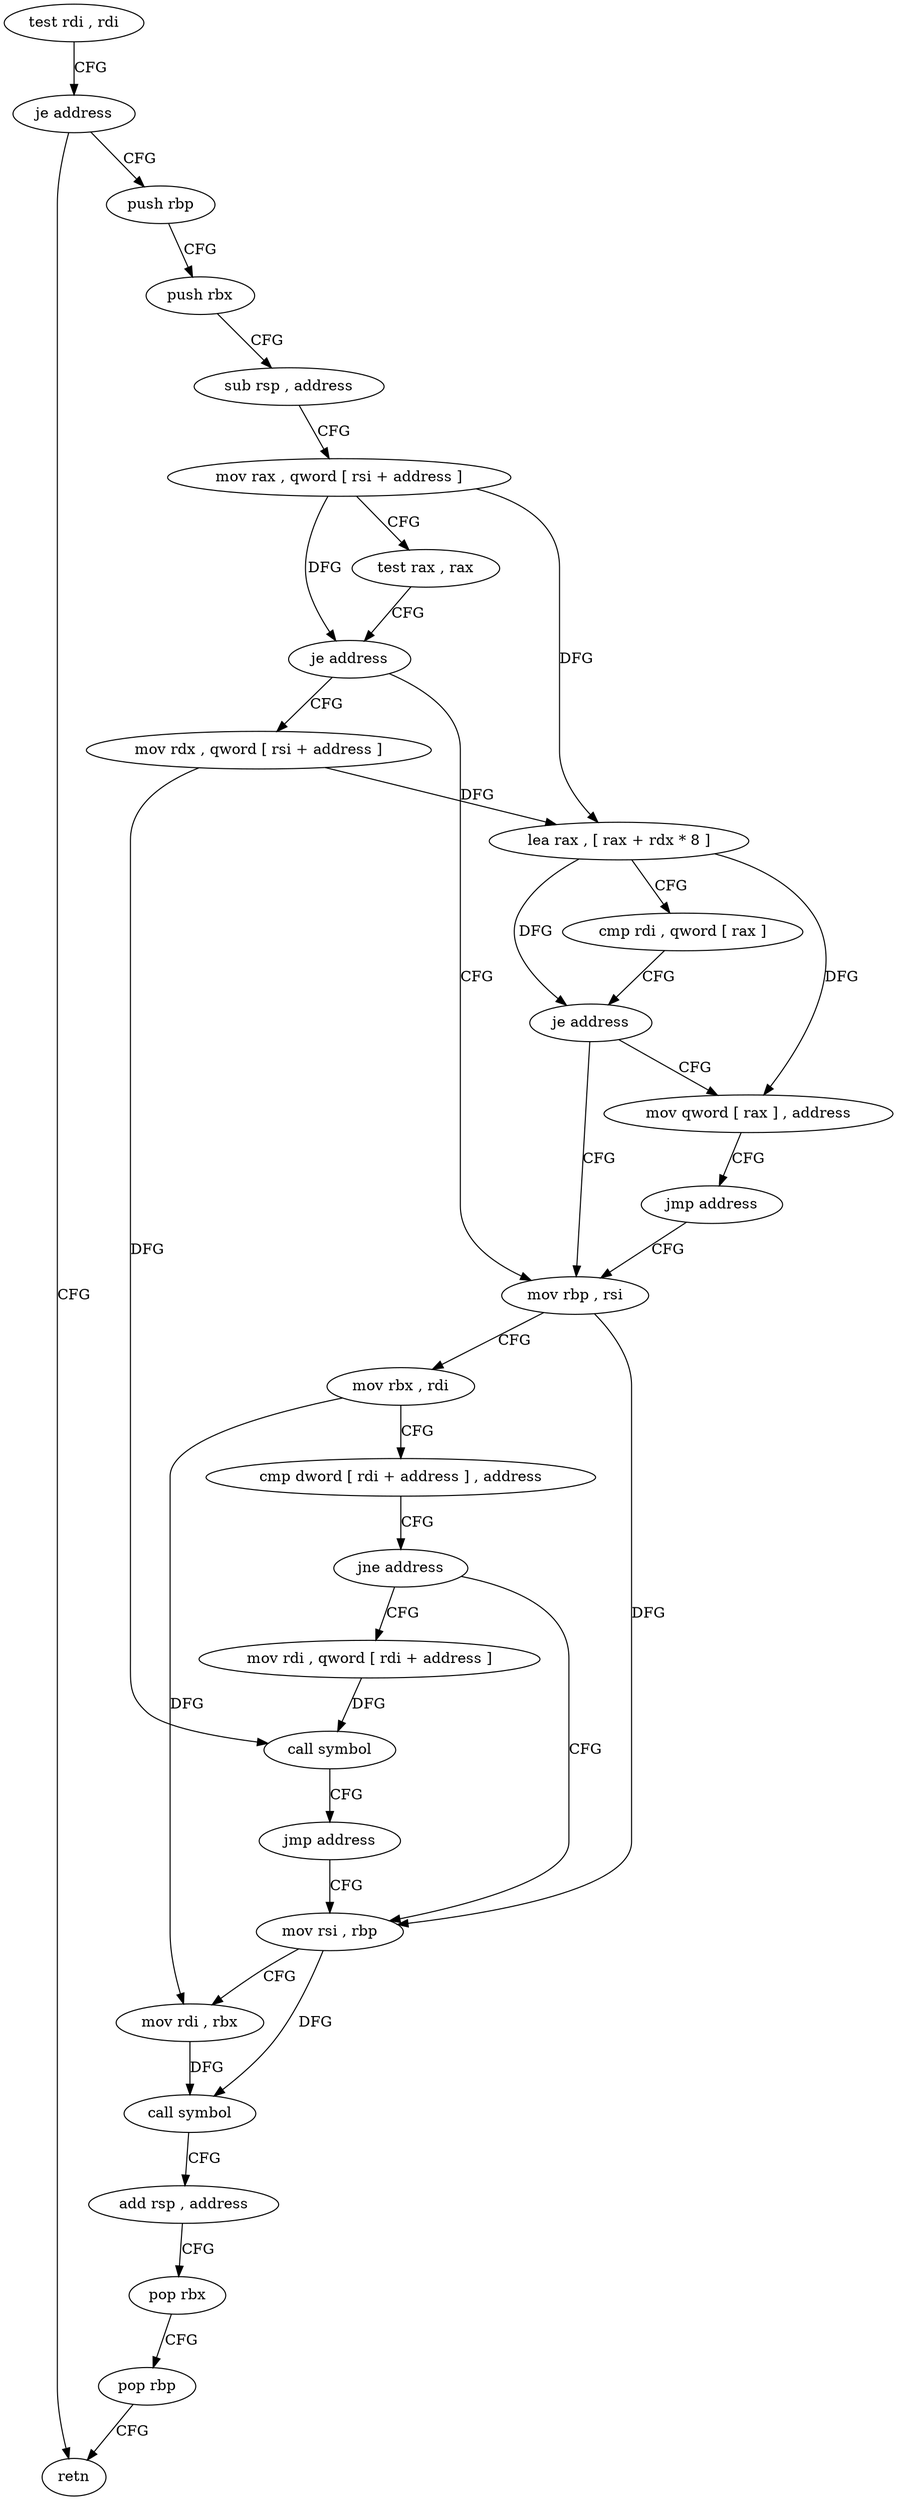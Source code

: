 digraph "func" {
"127515" [label = "test rdi , rdi" ]
"127518" [label = "je address" ]
"127577" [label = "retn" ]
"127520" [label = "push rbp" ]
"127521" [label = "push rbx" ]
"127522" [label = "sub rsp , address" ]
"127526" [label = "mov rax , qword [ rsi + address ]" ]
"127530" [label = "test rax , rax" ]
"127533" [label = "je address" ]
"127548" [label = "mov rbp , rsi" ]
"127535" [label = "mov rdx , qword [ rsi + address ]" ]
"127551" [label = "mov rbx , rdi" ]
"127554" [label = "cmp dword [ rdi + address ] , address" ]
"127558" [label = "jne address" ]
"127588" [label = "mov rdi , qword [ rdi + address ]" ]
"127560" [label = "mov rsi , rbp" ]
"127539" [label = "lea rax , [ rax + rdx * 8 ]" ]
"127543" [label = "cmp rdi , qword [ rax ]" ]
"127546" [label = "je address" ]
"127579" [label = "mov qword [ rax ] , address" ]
"127592" [label = "call symbol" ]
"127597" [label = "jmp address" ]
"127563" [label = "mov rdi , rbx" ]
"127566" [label = "call symbol" ]
"127571" [label = "add rsp , address" ]
"127575" [label = "pop rbx" ]
"127576" [label = "pop rbp" ]
"127586" [label = "jmp address" ]
"127515" -> "127518" [ label = "CFG" ]
"127518" -> "127577" [ label = "CFG" ]
"127518" -> "127520" [ label = "CFG" ]
"127520" -> "127521" [ label = "CFG" ]
"127521" -> "127522" [ label = "CFG" ]
"127522" -> "127526" [ label = "CFG" ]
"127526" -> "127530" [ label = "CFG" ]
"127526" -> "127533" [ label = "DFG" ]
"127526" -> "127539" [ label = "DFG" ]
"127530" -> "127533" [ label = "CFG" ]
"127533" -> "127548" [ label = "CFG" ]
"127533" -> "127535" [ label = "CFG" ]
"127548" -> "127551" [ label = "CFG" ]
"127548" -> "127560" [ label = "DFG" ]
"127535" -> "127539" [ label = "DFG" ]
"127535" -> "127592" [ label = "DFG" ]
"127551" -> "127554" [ label = "CFG" ]
"127551" -> "127563" [ label = "DFG" ]
"127554" -> "127558" [ label = "CFG" ]
"127558" -> "127588" [ label = "CFG" ]
"127558" -> "127560" [ label = "CFG" ]
"127588" -> "127592" [ label = "DFG" ]
"127560" -> "127563" [ label = "CFG" ]
"127560" -> "127566" [ label = "DFG" ]
"127539" -> "127543" [ label = "CFG" ]
"127539" -> "127546" [ label = "DFG" ]
"127539" -> "127579" [ label = "DFG" ]
"127543" -> "127546" [ label = "CFG" ]
"127546" -> "127579" [ label = "CFG" ]
"127546" -> "127548" [ label = "CFG" ]
"127579" -> "127586" [ label = "CFG" ]
"127592" -> "127597" [ label = "CFG" ]
"127597" -> "127560" [ label = "CFG" ]
"127563" -> "127566" [ label = "DFG" ]
"127566" -> "127571" [ label = "CFG" ]
"127571" -> "127575" [ label = "CFG" ]
"127575" -> "127576" [ label = "CFG" ]
"127576" -> "127577" [ label = "CFG" ]
"127586" -> "127548" [ label = "CFG" ]
}
